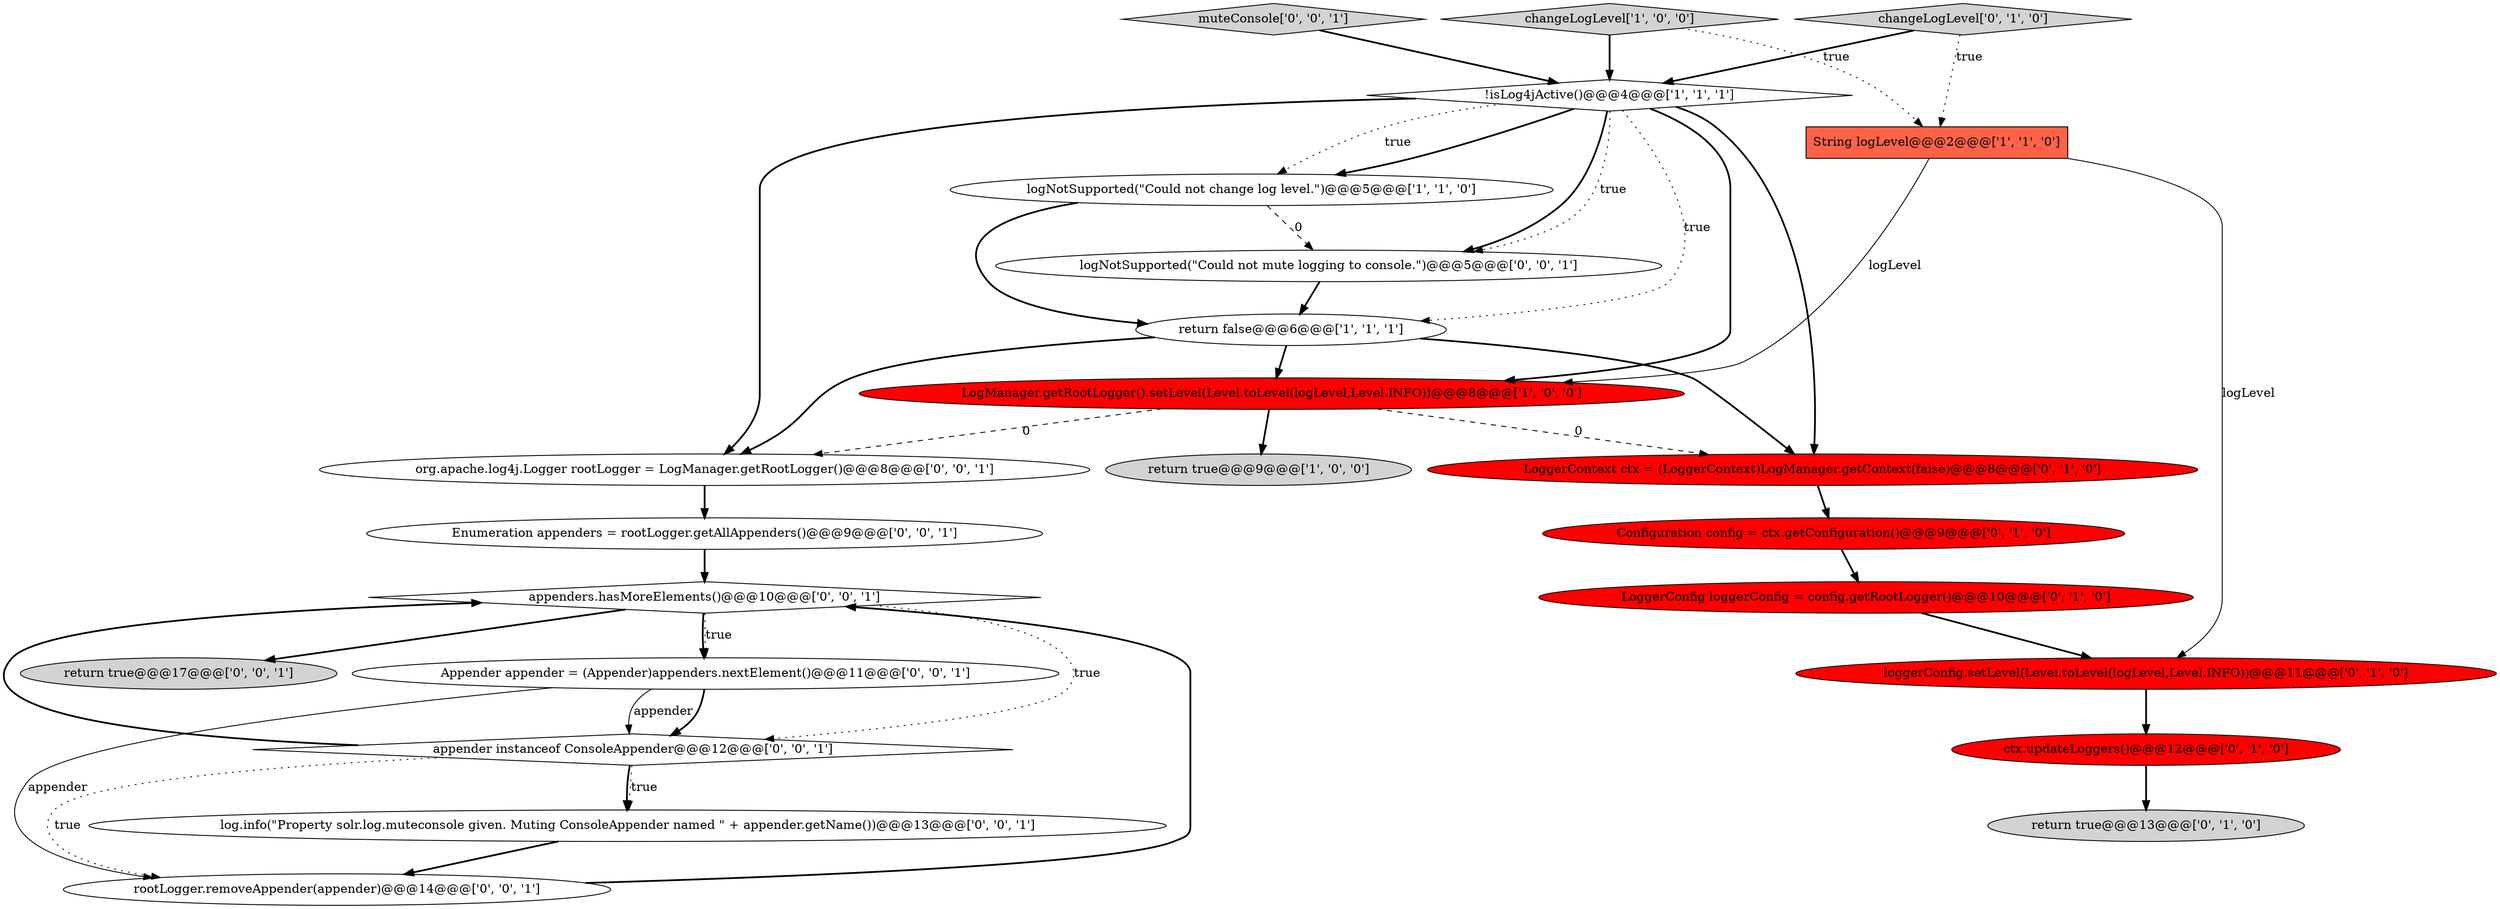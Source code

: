digraph {
2 [style = filled, label = "String logLevel@@@2@@@['1', '1', '0']", fillcolor = tomato, shape = box image = "AAA0AAABBB1BBB"];
14 [style = filled, label = "appender instanceof ConsoleAppender@@@12@@@['0', '0', '1']", fillcolor = white, shape = diamond image = "AAA0AAABBB3BBB"];
6 [style = filled, label = "return false@@@6@@@['1', '1', '1']", fillcolor = white, shape = ellipse image = "AAA0AAABBB1BBB"];
5 [style = filled, label = "changeLogLevel['1', '0', '0']", fillcolor = lightgray, shape = diamond image = "AAA0AAABBB1BBB"];
21 [style = filled, label = "rootLogger.removeAppender(appender)@@@14@@@['0', '0', '1']", fillcolor = white, shape = ellipse image = "AAA0AAABBB3BBB"];
8 [style = filled, label = "ctx.updateLoggers()@@@12@@@['0', '1', '0']", fillcolor = red, shape = ellipse image = "AAA1AAABBB2BBB"];
13 [style = filled, label = "LoggerContext ctx = (LoggerContext)LogManager.getContext(false)@@@8@@@['0', '1', '0']", fillcolor = red, shape = ellipse image = "AAA1AAABBB2BBB"];
4 [style = filled, label = "logNotSupported(\"Could not change log level.\")@@@5@@@['1', '1', '0']", fillcolor = white, shape = ellipse image = "AAA0AAABBB1BBB"];
23 [style = filled, label = "muteConsole['0', '0', '1']", fillcolor = lightgray, shape = diamond image = "AAA0AAABBB3BBB"];
18 [style = filled, label = "org.apache.log4j.Logger rootLogger = LogManager.getRootLogger()@@@8@@@['0', '0', '1']", fillcolor = white, shape = ellipse image = "AAA0AAABBB3BBB"];
19 [style = filled, label = "appenders.hasMoreElements()@@@10@@@['0', '0', '1']", fillcolor = white, shape = diamond image = "AAA0AAABBB3BBB"];
16 [style = filled, label = "Appender appender = (Appender)appenders.nextElement()@@@11@@@['0', '0', '1']", fillcolor = white, shape = ellipse image = "AAA0AAABBB3BBB"];
1 [style = filled, label = "LogManager.getRootLogger().setLevel(Level.toLevel(logLevel,Level.INFO))@@@8@@@['1', '0', '0']", fillcolor = red, shape = ellipse image = "AAA1AAABBB1BBB"];
10 [style = filled, label = "Configuration config = ctx.getConfiguration()@@@9@@@['0', '1', '0']", fillcolor = red, shape = ellipse image = "AAA1AAABBB2BBB"];
11 [style = filled, label = "return true@@@13@@@['0', '1', '0']", fillcolor = lightgray, shape = ellipse image = "AAA0AAABBB2BBB"];
22 [style = filled, label = "return true@@@17@@@['0', '0', '1']", fillcolor = lightgray, shape = ellipse image = "AAA0AAABBB3BBB"];
20 [style = filled, label = "log.info(\"Property solr.log.muteconsole given. Muting ConsoleAppender named \" + appender.getName())@@@13@@@['0', '0', '1']", fillcolor = white, shape = ellipse image = "AAA0AAABBB3BBB"];
17 [style = filled, label = "logNotSupported(\"Could not mute logging to console.\")@@@5@@@['0', '0', '1']", fillcolor = white, shape = ellipse image = "AAA0AAABBB3BBB"];
3 [style = filled, label = "return true@@@9@@@['1', '0', '0']", fillcolor = lightgray, shape = ellipse image = "AAA0AAABBB1BBB"];
12 [style = filled, label = "changeLogLevel['0', '1', '0']", fillcolor = lightgray, shape = diamond image = "AAA0AAABBB2BBB"];
9 [style = filled, label = "LoggerConfig loggerConfig = config.getRootLogger()@@@10@@@['0', '1', '0']", fillcolor = red, shape = ellipse image = "AAA1AAABBB2BBB"];
15 [style = filled, label = "Enumeration appenders = rootLogger.getAllAppenders()@@@9@@@['0', '0', '1']", fillcolor = white, shape = ellipse image = "AAA0AAABBB3BBB"];
7 [style = filled, label = "loggerConfig.setLevel(Level.toLevel(logLevel,Level.INFO))@@@11@@@['0', '1', '0']", fillcolor = red, shape = ellipse image = "AAA1AAABBB2BBB"];
0 [style = filled, label = "!isLog4jActive()@@@4@@@['1', '1', '1']", fillcolor = white, shape = diamond image = "AAA0AAABBB1BBB"];
13->10 [style = bold, label=""];
19->14 [style = dotted, label="true"];
0->13 [style = bold, label=""];
21->19 [style = bold, label=""];
4->17 [style = dashed, label="0"];
17->6 [style = bold, label=""];
4->6 [style = bold, label=""];
0->17 [style = bold, label=""];
6->18 [style = bold, label=""];
0->4 [style = dotted, label="true"];
12->2 [style = dotted, label="true"];
18->15 [style = bold, label=""];
1->3 [style = bold, label=""];
14->19 [style = bold, label=""];
1->18 [style = dashed, label="0"];
9->7 [style = bold, label=""];
0->6 [style = dotted, label="true"];
7->8 [style = bold, label=""];
12->0 [style = bold, label=""];
15->19 [style = bold, label=""];
23->0 [style = bold, label=""];
19->16 [style = bold, label=""];
20->21 [style = bold, label=""];
1->13 [style = dashed, label="0"];
14->20 [style = dotted, label="true"];
6->1 [style = bold, label=""];
14->21 [style = dotted, label="true"];
5->0 [style = bold, label=""];
0->4 [style = bold, label=""];
0->1 [style = bold, label=""];
6->13 [style = bold, label=""];
19->16 [style = dotted, label="true"];
16->14 [style = solid, label="appender"];
0->17 [style = dotted, label="true"];
2->1 [style = solid, label="logLevel"];
0->18 [style = bold, label=""];
16->14 [style = bold, label=""];
10->9 [style = bold, label=""];
8->11 [style = bold, label=""];
19->22 [style = bold, label=""];
2->7 [style = solid, label="logLevel"];
16->21 [style = solid, label="appender"];
14->20 [style = bold, label=""];
5->2 [style = dotted, label="true"];
}
